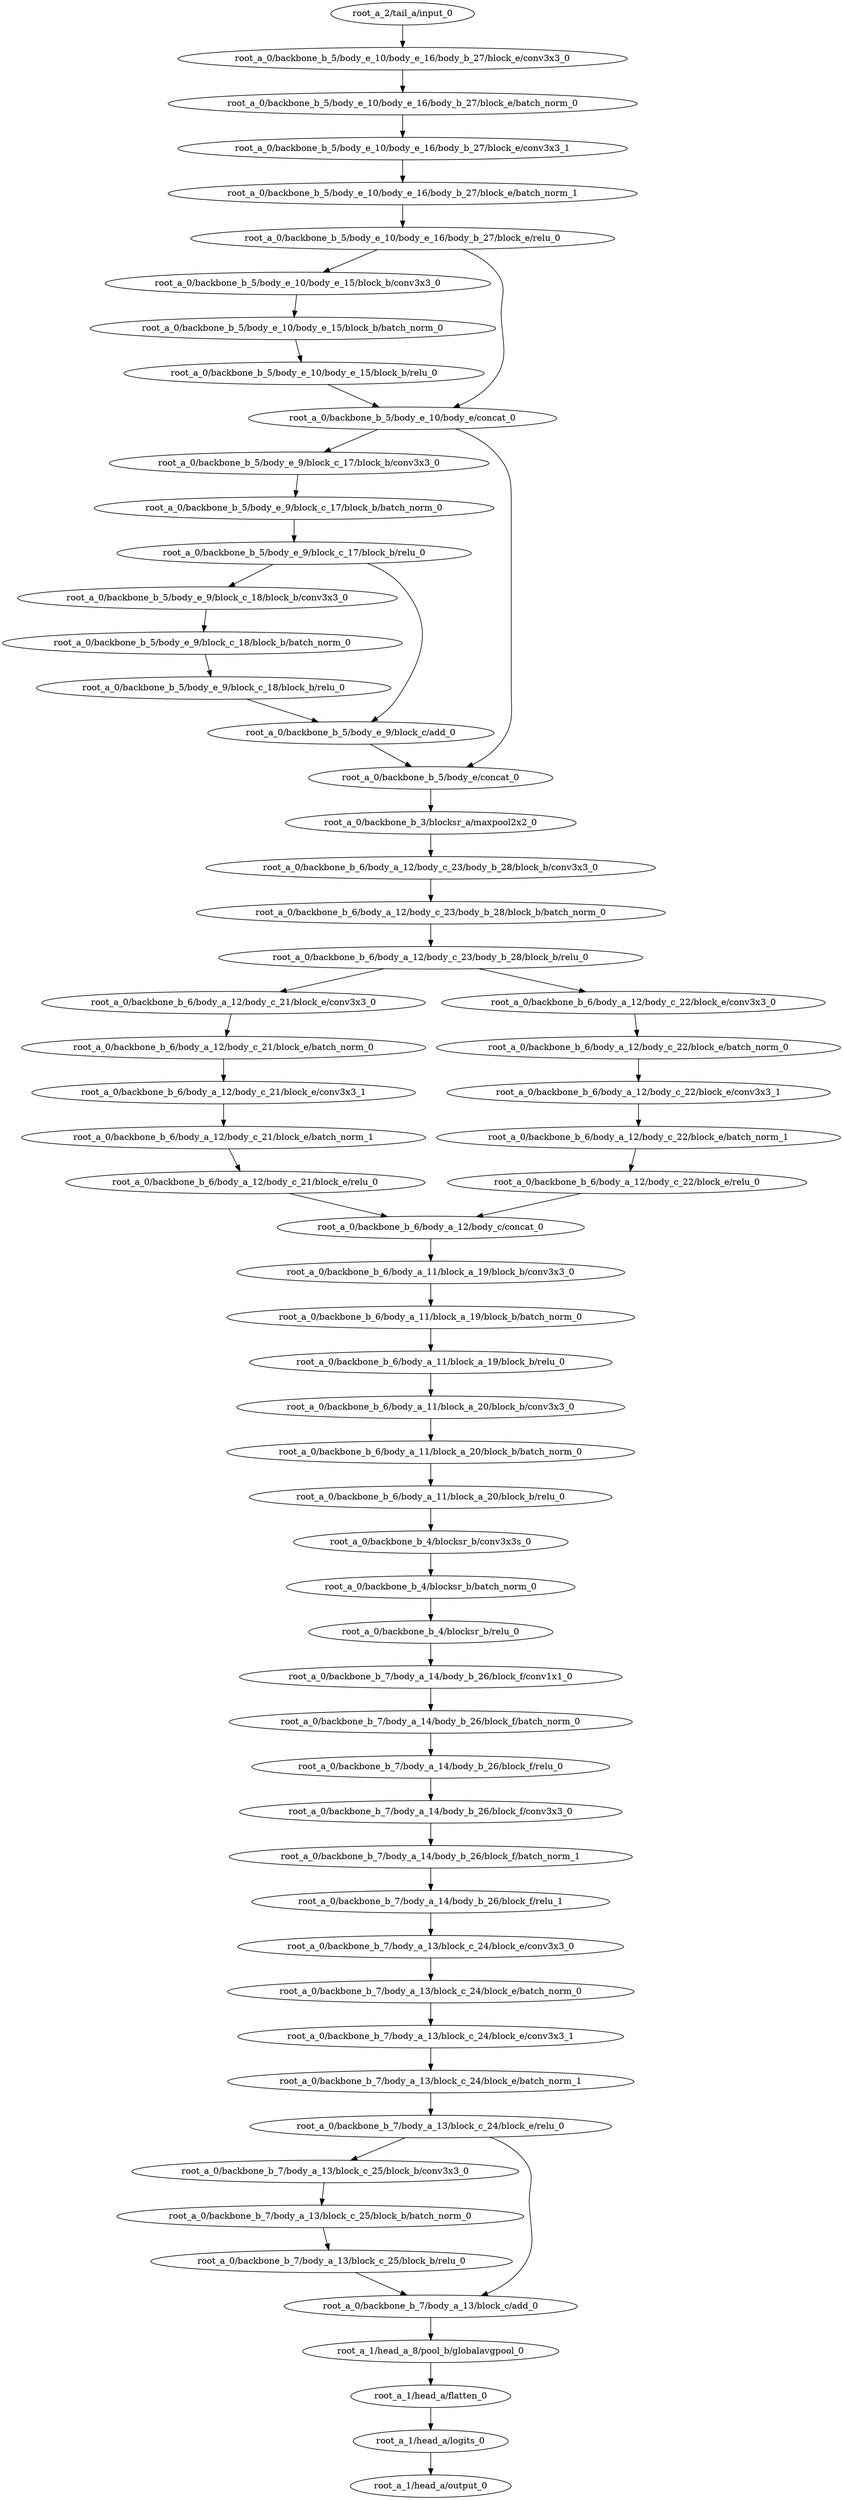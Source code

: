 digraph root_a {
	"root_a_2/tail_a/input_0"
	"root_a_0/backbone_b_5/body_e_10/body_e_16/body_b_27/block_e/conv3x3_0"
	"root_a_0/backbone_b_5/body_e_10/body_e_16/body_b_27/block_e/batch_norm_0"
	"root_a_0/backbone_b_5/body_e_10/body_e_16/body_b_27/block_e/conv3x3_1"
	"root_a_0/backbone_b_5/body_e_10/body_e_16/body_b_27/block_e/batch_norm_1"
	"root_a_0/backbone_b_5/body_e_10/body_e_16/body_b_27/block_e/relu_0"
	"root_a_0/backbone_b_5/body_e_10/body_e_15/block_b/conv3x3_0"
	"root_a_0/backbone_b_5/body_e_10/body_e_15/block_b/batch_norm_0"
	"root_a_0/backbone_b_5/body_e_10/body_e_15/block_b/relu_0"
	"root_a_0/backbone_b_5/body_e_10/body_e/concat_0"
	"root_a_0/backbone_b_5/body_e_9/block_c_17/block_b/conv3x3_0"
	"root_a_0/backbone_b_5/body_e_9/block_c_17/block_b/batch_norm_0"
	"root_a_0/backbone_b_5/body_e_9/block_c_17/block_b/relu_0"
	"root_a_0/backbone_b_5/body_e_9/block_c_18/block_b/conv3x3_0"
	"root_a_0/backbone_b_5/body_e_9/block_c_18/block_b/batch_norm_0"
	"root_a_0/backbone_b_5/body_e_9/block_c_18/block_b/relu_0"
	"root_a_0/backbone_b_5/body_e_9/block_c/add_0"
	"root_a_0/backbone_b_5/body_e/concat_0"
	"root_a_0/backbone_b_3/blocksr_a/maxpool2x2_0"
	"root_a_0/backbone_b_6/body_a_12/body_c_23/body_b_28/block_b/conv3x3_0"
	"root_a_0/backbone_b_6/body_a_12/body_c_23/body_b_28/block_b/batch_norm_0"
	"root_a_0/backbone_b_6/body_a_12/body_c_23/body_b_28/block_b/relu_0"
	"root_a_0/backbone_b_6/body_a_12/body_c_21/block_e/conv3x3_0"
	"root_a_0/backbone_b_6/body_a_12/body_c_21/block_e/batch_norm_0"
	"root_a_0/backbone_b_6/body_a_12/body_c_21/block_e/conv3x3_1"
	"root_a_0/backbone_b_6/body_a_12/body_c_21/block_e/batch_norm_1"
	"root_a_0/backbone_b_6/body_a_12/body_c_21/block_e/relu_0"
	"root_a_0/backbone_b_6/body_a_12/body_c_22/block_e/conv3x3_0"
	"root_a_0/backbone_b_6/body_a_12/body_c_22/block_e/batch_norm_0"
	"root_a_0/backbone_b_6/body_a_12/body_c_22/block_e/conv3x3_1"
	"root_a_0/backbone_b_6/body_a_12/body_c_22/block_e/batch_norm_1"
	"root_a_0/backbone_b_6/body_a_12/body_c_22/block_e/relu_0"
	"root_a_0/backbone_b_6/body_a_12/body_c/concat_0"
	"root_a_0/backbone_b_6/body_a_11/block_a_19/block_b/conv3x3_0"
	"root_a_0/backbone_b_6/body_a_11/block_a_19/block_b/batch_norm_0"
	"root_a_0/backbone_b_6/body_a_11/block_a_19/block_b/relu_0"
	"root_a_0/backbone_b_6/body_a_11/block_a_20/block_b/conv3x3_0"
	"root_a_0/backbone_b_6/body_a_11/block_a_20/block_b/batch_norm_0"
	"root_a_0/backbone_b_6/body_a_11/block_a_20/block_b/relu_0"
	"root_a_0/backbone_b_4/blocksr_b/conv3x3s_0"
	"root_a_0/backbone_b_4/blocksr_b/batch_norm_0"
	"root_a_0/backbone_b_4/blocksr_b/relu_0"
	"root_a_0/backbone_b_7/body_a_14/body_b_26/block_f/conv1x1_0"
	"root_a_0/backbone_b_7/body_a_14/body_b_26/block_f/batch_norm_0"
	"root_a_0/backbone_b_7/body_a_14/body_b_26/block_f/relu_0"
	"root_a_0/backbone_b_7/body_a_14/body_b_26/block_f/conv3x3_0"
	"root_a_0/backbone_b_7/body_a_14/body_b_26/block_f/batch_norm_1"
	"root_a_0/backbone_b_7/body_a_14/body_b_26/block_f/relu_1"
	"root_a_0/backbone_b_7/body_a_13/block_c_24/block_e/conv3x3_0"
	"root_a_0/backbone_b_7/body_a_13/block_c_24/block_e/batch_norm_0"
	"root_a_0/backbone_b_7/body_a_13/block_c_24/block_e/conv3x3_1"
	"root_a_0/backbone_b_7/body_a_13/block_c_24/block_e/batch_norm_1"
	"root_a_0/backbone_b_7/body_a_13/block_c_24/block_e/relu_0"
	"root_a_0/backbone_b_7/body_a_13/block_c_25/block_b/conv3x3_0"
	"root_a_0/backbone_b_7/body_a_13/block_c_25/block_b/batch_norm_0"
	"root_a_0/backbone_b_7/body_a_13/block_c_25/block_b/relu_0"
	"root_a_0/backbone_b_7/body_a_13/block_c/add_0"
	"root_a_1/head_a_8/pool_b/globalavgpool_0"
	"root_a_1/head_a/flatten_0"
	"root_a_1/head_a/logits_0"
	"root_a_1/head_a/output_0"

	"root_a_2/tail_a/input_0" -> "root_a_0/backbone_b_5/body_e_10/body_e_16/body_b_27/block_e/conv3x3_0"
	"root_a_0/backbone_b_5/body_e_10/body_e_16/body_b_27/block_e/conv3x3_0" -> "root_a_0/backbone_b_5/body_e_10/body_e_16/body_b_27/block_e/batch_norm_0"
	"root_a_0/backbone_b_5/body_e_10/body_e_16/body_b_27/block_e/batch_norm_0" -> "root_a_0/backbone_b_5/body_e_10/body_e_16/body_b_27/block_e/conv3x3_1"
	"root_a_0/backbone_b_5/body_e_10/body_e_16/body_b_27/block_e/conv3x3_1" -> "root_a_0/backbone_b_5/body_e_10/body_e_16/body_b_27/block_e/batch_norm_1"
	"root_a_0/backbone_b_5/body_e_10/body_e_16/body_b_27/block_e/batch_norm_1" -> "root_a_0/backbone_b_5/body_e_10/body_e_16/body_b_27/block_e/relu_0"
	"root_a_0/backbone_b_5/body_e_10/body_e_16/body_b_27/block_e/relu_0" -> "root_a_0/backbone_b_5/body_e_10/body_e_15/block_b/conv3x3_0"
	"root_a_0/backbone_b_5/body_e_10/body_e_15/block_b/conv3x3_0" -> "root_a_0/backbone_b_5/body_e_10/body_e_15/block_b/batch_norm_0"
	"root_a_0/backbone_b_5/body_e_10/body_e_15/block_b/batch_norm_0" -> "root_a_0/backbone_b_5/body_e_10/body_e_15/block_b/relu_0"
	"root_a_0/backbone_b_5/body_e_10/body_e_16/body_b_27/block_e/relu_0" -> "root_a_0/backbone_b_5/body_e_10/body_e/concat_0"
	"root_a_0/backbone_b_5/body_e_10/body_e_15/block_b/relu_0" -> "root_a_0/backbone_b_5/body_e_10/body_e/concat_0"
	"root_a_0/backbone_b_5/body_e_10/body_e/concat_0" -> "root_a_0/backbone_b_5/body_e_9/block_c_17/block_b/conv3x3_0"
	"root_a_0/backbone_b_5/body_e_9/block_c_17/block_b/conv3x3_0" -> "root_a_0/backbone_b_5/body_e_9/block_c_17/block_b/batch_norm_0"
	"root_a_0/backbone_b_5/body_e_9/block_c_17/block_b/batch_norm_0" -> "root_a_0/backbone_b_5/body_e_9/block_c_17/block_b/relu_0"
	"root_a_0/backbone_b_5/body_e_9/block_c_17/block_b/relu_0" -> "root_a_0/backbone_b_5/body_e_9/block_c_18/block_b/conv3x3_0"
	"root_a_0/backbone_b_5/body_e_9/block_c_18/block_b/conv3x3_0" -> "root_a_0/backbone_b_5/body_e_9/block_c_18/block_b/batch_norm_0"
	"root_a_0/backbone_b_5/body_e_9/block_c_18/block_b/batch_norm_0" -> "root_a_0/backbone_b_5/body_e_9/block_c_18/block_b/relu_0"
	"root_a_0/backbone_b_5/body_e_9/block_c_17/block_b/relu_0" -> "root_a_0/backbone_b_5/body_e_9/block_c/add_0"
	"root_a_0/backbone_b_5/body_e_9/block_c_18/block_b/relu_0" -> "root_a_0/backbone_b_5/body_e_9/block_c/add_0"
	"root_a_0/backbone_b_5/body_e_10/body_e/concat_0" -> "root_a_0/backbone_b_5/body_e/concat_0"
	"root_a_0/backbone_b_5/body_e_9/block_c/add_0" -> "root_a_0/backbone_b_5/body_e/concat_0"
	"root_a_0/backbone_b_5/body_e/concat_0" -> "root_a_0/backbone_b_3/blocksr_a/maxpool2x2_0"
	"root_a_0/backbone_b_3/blocksr_a/maxpool2x2_0" -> "root_a_0/backbone_b_6/body_a_12/body_c_23/body_b_28/block_b/conv3x3_0"
	"root_a_0/backbone_b_6/body_a_12/body_c_23/body_b_28/block_b/conv3x3_0" -> "root_a_0/backbone_b_6/body_a_12/body_c_23/body_b_28/block_b/batch_norm_0"
	"root_a_0/backbone_b_6/body_a_12/body_c_23/body_b_28/block_b/batch_norm_0" -> "root_a_0/backbone_b_6/body_a_12/body_c_23/body_b_28/block_b/relu_0"
	"root_a_0/backbone_b_6/body_a_12/body_c_23/body_b_28/block_b/relu_0" -> "root_a_0/backbone_b_6/body_a_12/body_c_21/block_e/conv3x3_0"
	"root_a_0/backbone_b_6/body_a_12/body_c_21/block_e/conv3x3_0" -> "root_a_0/backbone_b_6/body_a_12/body_c_21/block_e/batch_norm_0"
	"root_a_0/backbone_b_6/body_a_12/body_c_21/block_e/batch_norm_0" -> "root_a_0/backbone_b_6/body_a_12/body_c_21/block_e/conv3x3_1"
	"root_a_0/backbone_b_6/body_a_12/body_c_21/block_e/conv3x3_1" -> "root_a_0/backbone_b_6/body_a_12/body_c_21/block_e/batch_norm_1"
	"root_a_0/backbone_b_6/body_a_12/body_c_21/block_e/batch_norm_1" -> "root_a_0/backbone_b_6/body_a_12/body_c_21/block_e/relu_0"
	"root_a_0/backbone_b_6/body_a_12/body_c_23/body_b_28/block_b/relu_0" -> "root_a_0/backbone_b_6/body_a_12/body_c_22/block_e/conv3x3_0"
	"root_a_0/backbone_b_6/body_a_12/body_c_22/block_e/conv3x3_0" -> "root_a_0/backbone_b_6/body_a_12/body_c_22/block_e/batch_norm_0"
	"root_a_0/backbone_b_6/body_a_12/body_c_22/block_e/batch_norm_0" -> "root_a_0/backbone_b_6/body_a_12/body_c_22/block_e/conv3x3_1"
	"root_a_0/backbone_b_6/body_a_12/body_c_22/block_e/conv3x3_1" -> "root_a_0/backbone_b_6/body_a_12/body_c_22/block_e/batch_norm_1"
	"root_a_0/backbone_b_6/body_a_12/body_c_22/block_e/batch_norm_1" -> "root_a_0/backbone_b_6/body_a_12/body_c_22/block_e/relu_0"
	"root_a_0/backbone_b_6/body_a_12/body_c_21/block_e/relu_0" -> "root_a_0/backbone_b_6/body_a_12/body_c/concat_0"
	"root_a_0/backbone_b_6/body_a_12/body_c_22/block_e/relu_0" -> "root_a_0/backbone_b_6/body_a_12/body_c/concat_0"
	"root_a_0/backbone_b_6/body_a_12/body_c/concat_0" -> "root_a_0/backbone_b_6/body_a_11/block_a_19/block_b/conv3x3_0"
	"root_a_0/backbone_b_6/body_a_11/block_a_19/block_b/conv3x3_0" -> "root_a_0/backbone_b_6/body_a_11/block_a_19/block_b/batch_norm_0"
	"root_a_0/backbone_b_6/body_a_11/block_a_19/block_b/batch_norm_0" -> "root_a_0/backbone_b_6/body_a_11/block_a_19/block_b/relu_0"
	"root_a_0/backbone_b_6/body_a_11/block_a_19/block_b/relu_0" -> "root_a_0/backbone_b_6/body_a_11/block_a_20/block_b/conv3x3_0"
	"root_a_0/backbone_b_6/body_a_11/block_a_20/block_b/conv3x3_0" -> "root_a_0/backbone_b_6/body_a_11/block_a_20/block_b/batch_norm_0"
	"root_a_0/backbone_b_6/body_a_11/block_a_20/block_b/batch_norm_0" -> "root_a_0/backbone_b_6/body_a_11/block_a_20/block_b/relu_0"
	"root_a_0/backbone_b_6/body_a_11/block_a_20/block_b/relu_0" -> "root_a_0/backbone_b_4/blocksr_b/conv3x3s_0"
	"root_a_0/backbone_b_4/blocksr_b/conv3x3s_0" -> "root_a_0/backbone_b_4/blocksr_b/batch_norm_0"
	"root_a_0/backbone_b_4/blocksr_b/batch_norm_0" -> "root_a_0/backbone_b_4/blocksr_b/relu_0"
	"root_a_0/backbone_b_4/blocksr_b/relu_0" -> "root_a_0/backbone_b_7/body_a_14/body_b_26/block_f/conv1x1_0"
	"root_a_0/backbone_b_7/body_a_14/body_b_26/block_f/conv1x1_0" -> "root_a_0/backbone_b_7/body_a_14/body_b_26/block_f/batch_norm_0"
	"root_a_0/backbone_b_7/body_a_14/body_b_26/block_f/batch_norm_0" -> "root_a_0/backbone_b_7/body_a_14/body_b_26/block_f/relu_0"
	"root_a_0/backbone_b_7/body_a_14/body_b_26/block_f/relu_0" -> "root_a_0/backbone_b_7/body_a_14/body_b_26/block_f/conv3x3_0"
	"root_a_0/backbone_b_7/body_a_14/body_b_26/block_f/conv3x3_0" -> "root_a_0/backbone_b_7/body_a_14/body_b_26/block_f/batch_norm_1"
	"root_a_0/backbone_b_7/body_a_14/body_b_26/block_f/batch_norm_1" -> "root_a_0/backbone_b_7/body_a_14/body_b_26/block_f/relu_1"
	"root_a_0/backbone_b_7/body_a_14/body_b_26/block_f/relu_1" -> "root_a_0/backbone_b_7/body_a_13/block_c_24/block_e/conv3x3_0"
	"root_a_0/backbone_b_7/body_a_13/block_c_24/block_e/conv3x3_0" -> "root_a_0/backbone_b_7/body_a_13/block_c_24/block_e/batch_norm_0"
	"root_a_0/backbone_b_7/body_a_13/block_c_24/block_e/batch_norm_0" -> "root_a_0/backbone_b_7/body_a_13/block_c_24/block_e/conv3x3_1"
	"root_a_0/backbone_b_7/body_a_13/block_c_24/block_e/conv3x3_1" -> "root_a_0/backbone_b_7/body_a_13/block_c_24/block_e/batch_norm_1"
	"root_a_0/backbone_b_7/body_a_13/block_c_24/block_e/batch_norm_1" -> "root_a_0/backbone_b_7/body_a_13/block_c_24/block_e/relu_0"
	"root_a_0/backbone_b_7/body_a_13/block_c_24/block_e/relu_0" -> "root_a_0/backbone_b_7/body_a_13/block_c_25/block_b/conv3x3_0"
	"root_a_0/backbone_b_7/body_a_13/block_c_25/block_b/conv3x3_0" -> "root_a_0/backbone_b_7/body_a_13/block_c_25/block_b/batch_norm_0"
	"root_a_0/backbone_b_7/body_a_13/block_c_25/block_b/batch_norm_0" -> "root_a_0/backbone_b_7/body_a_13/block_c_25/block_b/relu_0"
	"root_a_0/backbone_b_7/body_a_13/block_c_24/block_e/relu_0" -> "root_a_0/backbone_b_7/body_a_13/block_c/add_0"
	"root_a_0/backbone_b_7/body_a_13/block_c_25/block_b/relu_0" -> "root_a_0/backbone_b_7/body_a_13/block_c/add_0"
	"root_a_0/backbone_b_7/body_a_13/block_c/add_0" -> "root_a_1/head_a_8/pool_b/globalavgpool_0"
	"root_a_1/head_a_8/pool_b/globalavgpool_0" -> "root_a_1/head_a/flatten_0"
	"root_a_1/head_a/flatten_0" -> "root_a_1/head_a/logits_0"
	"root_a_1/head_a/logits_0" -> "root_a_1/head_a/output_0"

}